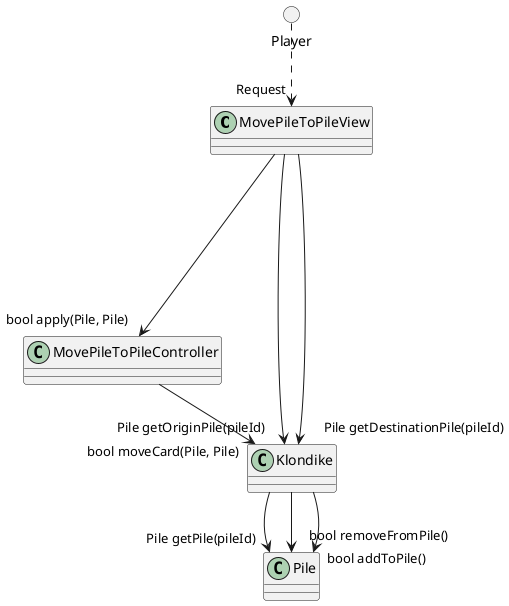@startuml
class MovePileToPileView
class MovePileToPileController
class Klondike
class Pile
circle Player

Player ..> "Request" MovePileToPileView

MovePileToPileView --> "Pile getOriginPile(pileId)" Klondike
MovePileToPileView --> "Pile getDestinationPile(pileId)" Klondike
Klondike --> "Pile getPile(pileId)" Pile

MovePileToPileView ----> "bool apply(Pile, Pile)" MovePileToPileController

MovePileToPileController --> "bool moveCard(Pile, Pile)" Klondike
Klondike --> "bool removeFromPile()" Pile
Klondike --> "bool addToPile()" Pile
@enduml
